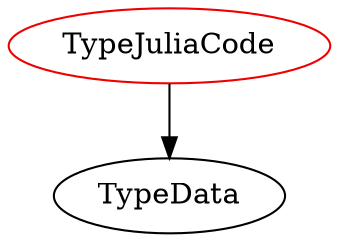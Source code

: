 digraph typejuliacode{
TypeJuliaCode	[shape=oval, color=red2, label="TypeJuliaCode"];
TypeJuliaCode -> TypeData;
}
